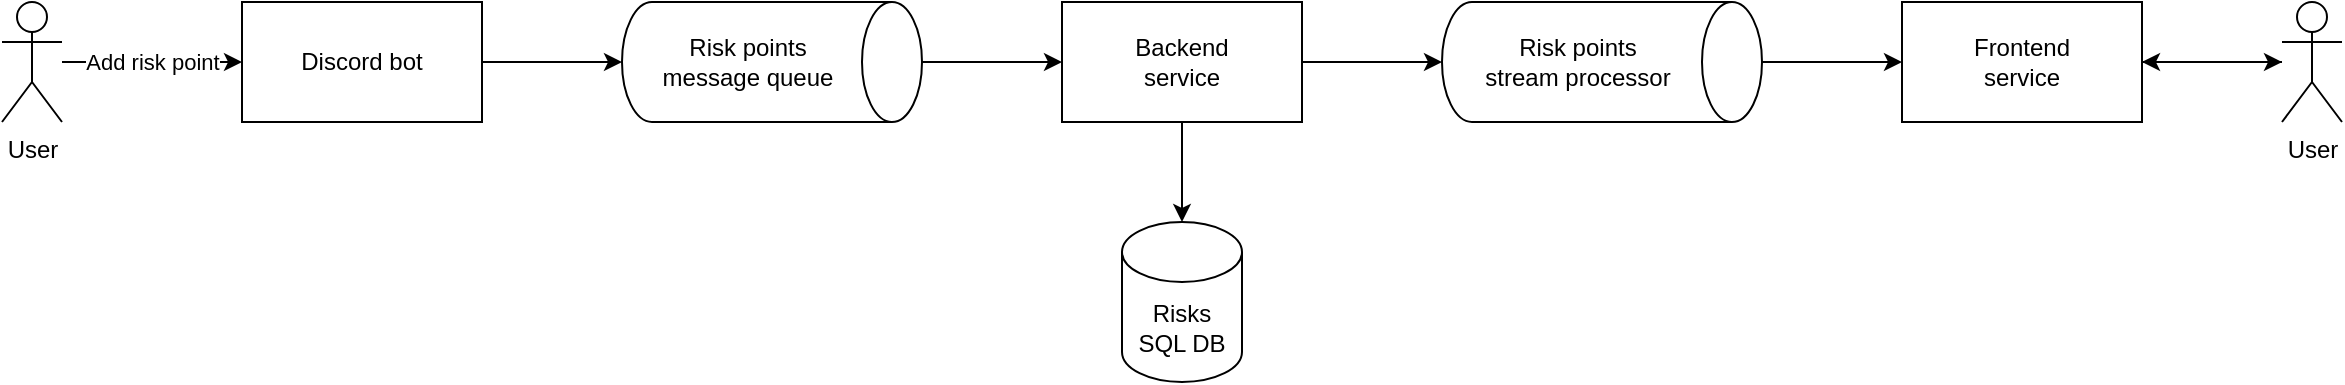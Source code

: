 <mxfile version="20.2.8" type="device"><diagram id="8pllXdIaMUxb5RxbV_kS" name="Page-1"><mxGraphModel dx="2247" dy="883" grid="1" gridSize="10" guides="1" tooltips="1" connect="1" arrows="1" fold="1" page="1" pageScale="1" pageWidth="827" pageHeight="1169" math="0" shadow="0"><root><mxCell id="0"/><mxCell id="1" parent="0"/><mxCell id="Vv-M3GuunPjtO6x8N6Tk-13" style="edgeStyle=orthogonalEdgeStyle;rounded=0;orthogonalLoop=1;jettySize=auto;html=1;entryX=0;entryY=0.5;entryDx=0;entryDy=0;" edge="1" parent="1" source="Vv-M3GuunPjtO6x8N6Tk-2" target="Vv-M3GuunPjtO6x8N6Tk-3"><mxGeometry relative="1" as="geometry"/></mxCell><mxCell id="Vv-M3GuunPjtO6x8N6Tk-2" value="Risk points&lt;br&gt;message queue" style="shape=cylinder3;whiteSpace=wrap;html=1;boundedLbl=1;backgroundOutline=1;size=15;direction=south;" vertex="1" parent="1"><mxGeometry x="230" y="370" width="150" height="60" as="geometry"/></mxCell><mxCell id="Vv-M3GuunPjtO6x8N6Tk-14" style="edgeStyle=orthogonalEdgeStyle;rounded=0;orthogonalLoop=1;jettySize=auto;html=1;" edge="1" parent="1" source="Vv-M3GuunPjtO6x8N6Tk-3" target="Vv-M3GuunPjtO6x8N6Tk-4"><mxGeometry relative="1" as="geometry"/></mxCell><mxCell id="Vv-M3GuunPjtO6x8N6Tk-15" style="edgeStyle=orthogonalEdgeStyle;rounded=0;orthogonalLoop=1;jettySize=auto;html=1;" edge="1" parent="1" source="Vv-M3GuunPjtO6x8N6Tk-3" target="Vv-M3GuunPjtO6x8N6Tk-8"><mxGeometry relative="1" as="geometry"/></mxCell><mxCell id="Vv-M3GuunPjtO6x8N6Tk-3" value="Backend&lt;br&gt;service" style="rounded=0;whiteSpace=wrap;html=1;" vertex="1" parent="1"><mxGeometry x="450" y="370" width="120" height="60" as="geometry"/></mxCell><mxCell id="Vv-M3GuunPjtO6x8N6Tk-4" value="Risks&lt;br&gt;SQL DB" style="shape=cylinder3;whiteSpace=wrap;html=1;boundedLbl=1;backgroundOutline=1;size=15;" vertex="1" parent="1"><mxGeometry x="480" y="480" width="60" height="80" as="geometry"/></mxCell><mxCell id="Vv-M3GuunPjtO6x8N6Tk-12" style="edgeStyle=orthogonalEdgeStyle;rounded=0;orthogonalLoop=1;jettySize=auto;html=1;entryX=0.5;entryY=1;entryDx=0;entryDy=0;entryPerimeter=0;" edge="1" parent="1" source="Vv-M3GuunPjtO6x8N6Tk-6" target="Vv-M3GuunPjtO6x8N6Tk-2"><mxGeometry relative="1" as="geometry"><Array as="points"><mxPoint x="190" y="400"/><mxPoint x="190" y="400"/></Array></mxGeometry></mxCell><mxCell id="Vv-M3GuunPjtO6x8N6Tk-6" value="Discord bot" style="rounded=0;whiteSpace=wrap;html=1;" vertex="1" parent="1"><mxGeometry x="40" y="370" width="120" height="60" as="geometry"/></mxCell><mxCell id="Vv-M3GuunPjtO6x8N6Tk-16" style="edgeStyle=orthogonalEdgeStyle;rounded=0;orthogonalLoop=1;jettySize=auto;html=1;entryX=0;entryY=0.5;entryDx=0;entryDy=0;" edge="1" parent="1" source="Vv-M3GuunPjtO6x8N6Tk-8" target="Vv-M3GuunPjtO6x8N6Tk-9"><mxGeometry relative="1" as="geometry"/></mxCell><mxCell id="Vv-M3GuunPjtO6x8N6Tk-8" value="Risk points&lt;br&gt;stream processor" style="shape=cylinder3;whiteSpace=wrap;html=1;boundedLbl=1;backgroundOutline=1;size=15;direction=south;" vertex="1" parent="1"><mxGeometry x="640" y="370" width="160" height="60" as="geometry"/></mxCell><mxCell id="Vv-M3GuunPjtO6x8N6Tk-18" style="edgeStyle=orthogonalEdgeStyle;rounded=0;orthogonalLoop=1;jettySize=auto;html=1;" edge="1" parent="1" source="Vv-M3GuunPjtO6x8N6Tk-9" target="Vv-M3GuunPjtO6x8N6Tk-17"><mxGeometry relative="1" as="geometry"/></mxCell><mxCell id="Vv-M3GuunPjtO6x8N6Tk-9" value="Frontend&lt;br&gt;service" style="rounded=0;whiteSpace=wrap;html=1;" vertex="1" parent="1"><mxGeometry x="870" y="370" width="120" height="60" as="geometry"/></mxCell><mxCell id="Vv-M3GuunPjtO6x8N6Tk-11" value="Add risk point" style="edgeStyle=orthogonalEdgeStyle;rounded=0;orthogonalLoop=1;jettySize=auto;html=1;" edge="1" parent="1" source="Vv-M3GuunPjtO6x8N6Tk-10" target="Vv-M3GuunPjtO6x8N6Tk-6"><mxGeometry relative="1" as="geometry"/></mxCell><mxCell id="Vv-M3GuunPjtO6x8N6Tk-10" value="User" style="shape=umlActor;verticalLabelPosition=bottom;verticalAlign=top;html=1;outlineConnect=0;" vertex="1" parent="1"><mxGeometry x="-80" y="370" width="30" height="60" as="geometry"/></mxCell><mxCell id="Vv-M3GuunPjtO6x8N6Tk-19" style="edgeStyle=orthogonalEdgeStyle;rounded=0;orthogonalLoop=1;jettySize=auto;html=1;entryX=1;entryY=0.5;entryDx=0;entryDy=0;" edge="1" parent="1" source="Vv-M3GuunPjtO6x8N6Tk-17" target="Vv-M3GuunPjtO6x8N6Tk-9"><mxGeometry relative="1" as="geometry"/></mxCell><mxCell id="Vv-M3GuunPjtO6x8N6Tk-17" value="User" style="shape=umlActor;verticalLabelPosition=bottom;verticalAlign=top;html=1;outlineConnect=0;" vertex="1" parent="1"><mxGeometry x="1060" y="370" width="30" height="60" as="geometry"/></mxCell></root></mxGraphModel></diagram></mxfile>